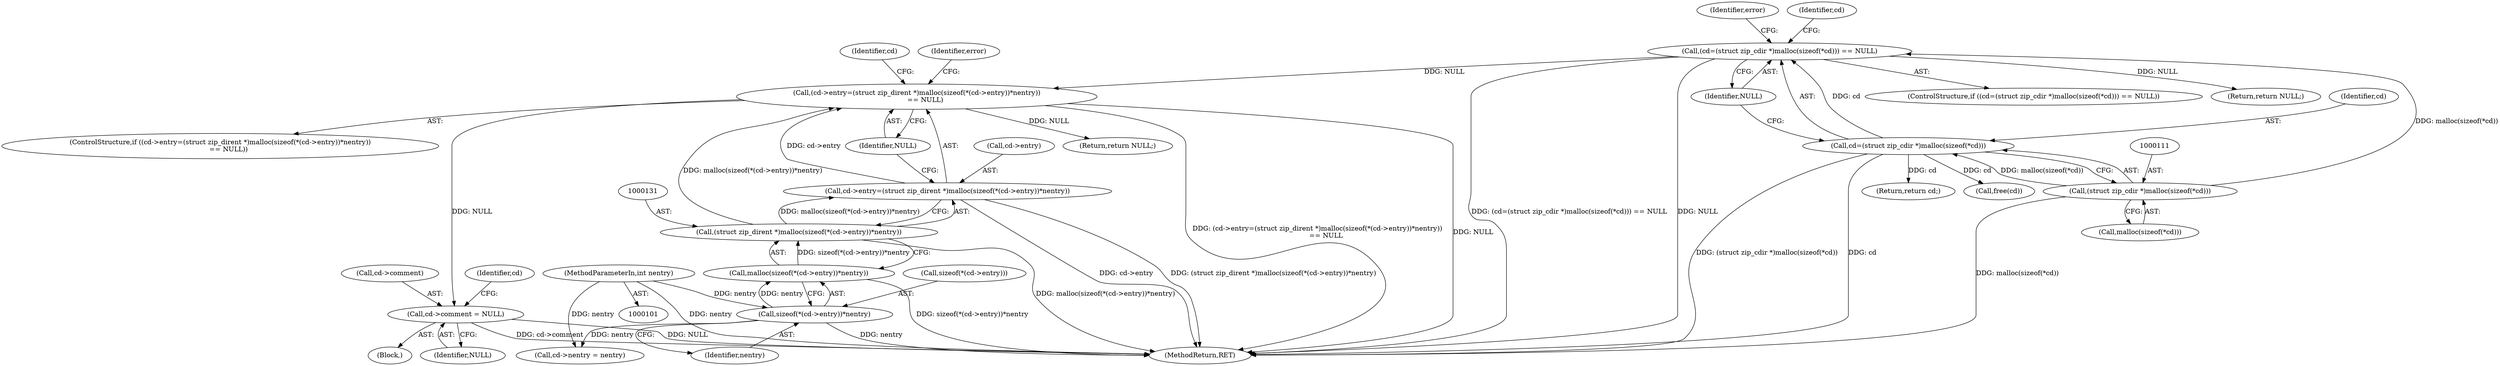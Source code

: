 digraph "0_php_ef8fc4b53d92fbfcd8ef1abbd6f2f5fe2c4a11e5@pointer" {
"1000164" [label="(Call,cd->comment = NULL)"];
"1000125" [label="(Call,(cd->entry=(struct zip_dirent *)malloc(sizeof(*(cd->entry))*nentry))\n        == NULL)"];
"1000126" [label="(Call,cd->entry=(struct zip_dirent *)malloc(sizeof(*(cd->entry))*nentry))"];
"1000130" [label="(Call,(struct zip_dirent *)malloc(sizeof(*(cd->entry))*nentry))"];
"1000132" [label="(Call,malloc(sizeof(*(cd->entry))*nentry))"];
"1000133" [label="(Call,sizeof(*(cd->entry))*nentry)"];
"1000102" [label="(MethodParameterIn,int nentry)"];
"1000107" [label="(Call,(cd=(struct zip_cdir *)malloc(sizeof(*cd))) == NULL)"];
"1000108" [label="(Call,cd=(struct zip_cdir *)malloc(sizeof(*cd)))"];
"1000110" [label="(Call,(struct zip_cdir *)malloc(sizeof(*cd)))"];
"1000119" [label="(Identifier,error)"];
"1000140" [label="(Identifier,NULL)"];
"1000110" [label="(Call,(struct zip_cdir *)malloc(sizeof(*cd)))"];
"1000168" [label="(Identifier,NULL)"];
"1000108" [label="(Call,cd=(struct zip_cdir *)malloc(sizeof(*cd)))"];
"1000176" [label="(MethodReturn,RET)"];
"1000150" [label="(Call,cd->nentry = nentry)"];
"1000164" [label="(Call,cd->comment = NULL)"];
"1000174" [label="(Return,return cd;)"];
"1000106" [label="(ControlStructure,if ((cd=(struct zip_cdir *)malloc(sizeof(*cd))) == NULL))"];
"1000165" [label="(Call,cd->comment)"];
"1000112" [label="(Call,malloc(sizeof(*cd)))"];
"1000133" [label="(Call,sizeof(*(cd->entry))*nentry)"];
"1000107" [label="(Call,(cd=(struct zip_cdir *)malloc(sizeof(*cd))) == NULL)"];
"1000134" [label="(Call,sizeof(*(cd->entry)))"];
"1000104" [label="(Block,)"];
"1000122" [label="(Return,return NULL;)"];
"1000128" [label="(Identifier,cd)"];
"1000152" [label="(Identifier,cd)"];
"1000126" [label="(Call,cd->entry=(struct zip_dirent *)malloc(sizeof(*(cd->entry))*nentry))"];
"1000102" [label="(MethodParameterIn,int nentry)"];
"1000132" [label="(Call,malloc(sizeof(*(cd->entry))*nentry))"];
"1000125" [label="(Call,(cd->entry=(struct zip_dirent *)malloc(sizeof(*(cd->entry))*nentry))\n        == NULL)"];
"1000116" [label="(Identifier,NULL)"];
"1000139" [label="(Identifier,nentry)"];
"1000127" [label="(Call,cd->entry)"];
"1000148" [label="(Return,return NULL;)"];
"1000171" [label="(Identifier,cd)"];
"1000146" [label="(Call,free(cd))"];
"1000130" [label="(Call,(struct zip_dirent *)malloc(sizeof(*(cd->entry))*nentry))"];
"1000143" [label="(Identifier,error)"];
"1000109" [label="(Identifier,cd)"];
"1000124" [label="(ControlStructure,if ((cd->entry=(struct zip_dirent *)malloc(sizeof(*(cd->entry))*nentry))\n        == NULL))"];
"1000164" -> "1000104"  [label="AST: "];
"1000164" -> "1000168"  [label="CFG: "];
"1000165" -> "1000164"  [label="AST: "];
"1000168" -> "1000164"  [label="AST: "];
"1000171" -> "1000164"  [label="CFG: "];
"1000164" -> "1000176"  [label="DDG: cd->comment"];
"1000164" -> "1000176"  [label="DDG: NULL"];
"1000125" -> "1000164"  [label="DDG: NULL"];
"1000125" -> "1000124"  [label="AST: "];
"1000125" -> "1000140"  [label="CFG: "];
"1000126" -> "1000125"  [label="AST: "];
"1000140" -> "1000125"  [label="AST: "];
"1000143" -> "1000125"  [label="CFG: "];
"1000152" -> "1000125"  [label="CFG: "];
"1000125" -> "1000176"  [label="DDG: (cd->entry=(struct zip_dirent *)malloc(sizeof(*(cd->entry))*nentry))\n        == NULL"];
"1000125" -> "1000176"  [label="DDG: NULL"];
"1000126" -> "1000125"  [label="DDG: cd->entry"];
"1000130" -> "1000125"  [label="DDG: malloc(sizeof(*(cd->entry))*nentry)"];
"1000107" -> "1000125"  [label="DDG: NULL"];
"1000125" -> "1000148"  [label="DDG: NULL"];
"1000126" -> "1000130"  [label="CFG: "];
"1000127" -> "1000126"  [label="AST: "];
"1000130" -> "1000126"  [label="AST: "];
"1000140" -> "1000126"  [label="CFG: "];
"1000126" -> "1000176"  [label="DDG: cd->entry"];
"1000126" -> "1000176"  [label="DDG: (struct zip_dirent *)malloc(sizeof(*(cd->entry))*nentry)"];
"1000130" -> "1000126"  [label="DDG: malloc(sizeof(*(cd->entry))*nentry)"];
"1000130" -> "1000132"  [label="CFG: "];
"1000131" -> "1000130"  [label="AST: "];
"1000132" -> "1000130"  [label="AST: "];
"1000130" -> "1000176"  [label="DDG: malloc(sizeof(*(cd->entry))*nentry)"];
"1000132" -> "1000130"  [label="DDG: sizeof(*(cd->entry))*nentry"];
"1000132" -> "1000133"  [label="CFG: "];
"1000133" -> "1000132"  [label="AST: "];
"1000132" -> "1000176"  [label="DDG: sizeof(*(cd->entry))*nentry"];
"1000133" -> "1000132"  [label="DDG: nentry"];
"1000133" -> "1000139"  [label="CFG: "];
"1000134" -> "1000133"  [label="AST: "];
"1000139" -> "1000133"  [label="AST: "];
"1000133" -> "1000176"  [label="DDG: nentry"];
"1000102" -> "1000133"  [label="DDG: nentry"];
"1000133" -> "1000150"  [label="DDG: nentry"];
"1000102" -> "1000101"  [label="AST: "];
"1000102" -> "1000176"  [label="DDG: nentry"];
"1000102" -> "1000150"  [label="DDG: nentry"];
"1000107" -> "1000106"  [label="AST: "];
"1000107" -> "1000116"  [label="CFG: "];
"1000108" -> "1000107"  [label="AST: "];
"1000116" -> "1000107"  [label="AST: "];
"1000119" -> "1000107"  [label="CFG: "];
"1000128" -> "1000107"  [label="CFG: "];
"1000107" -> "1000176"  [label="DDG: (cd=(struct zip_cdir *)malloc(sizeof(*cd))) == NULL"];
"1000107" -> "1000176"  [label="DDG: NULL"];
"1000108" -> "1000107"  [label="DDG: cd"];
"1000110" -> "1000107"  [label="DDG: malloc(sizeof(*cd))"];
"1000107" -> "1000122"  [label="DDG: NULL"];
"1000108" -> "1000110"  [label="CFG: "];
"1000109" -> "1000108"  [label="AST: "];
"1000110" -> "1000108"  [label="AST: "];
"1000116" -> "1000108"  [label="CFG: "];
"1000108" -> "1000176"  [label="DDG: cd"];
"1000108" -> "1000176"  [label="DDG: (struct zip_cdir *)malloc(sizeof(*cd))"];
"1000110" -> "1000108"  [label="DDG: malloc(sizeof(*cd))"];
"1000108" -> "1000146"  [label="DDG: cd"];
"1000108" -> "1000174"  [label="DDG: cd"];
"1000110" -> "1000112"  [label="CFG: "];
"1000111" -> "1000110"  [label="AST: "];
"1000112" -> "1000110"  [label="AST: "];
"1000110" -> "1000176"  [label="DDG: malloc(sizeof(*cd))"];
}
